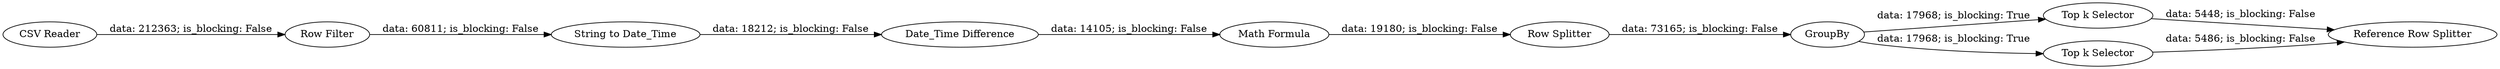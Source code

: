 digraph {
	"7020358809437047282_11" [label="Reference Row Splitter"]
	"7020358809437047282_8" [label=GroupBy]
	"7020358809437047282_6" [label="Math Formula"]
	"7020358809437047282_1" [label="CSV Reader"]
	"7020358809437047282_4" [label="Date_Time Difference"]
	"7020358809437047282_7" [label="Row Splitter"]
	"7020358809437047282_9" [label="Top k Selector"]
	"7020358809437047282_3" [label="String to Date_Time"]
	"7020358809437047282_5" [label="Row Filter"]
	"7020358809437047282_10" [label="Top k Selector"]
	"7020358809437047282_10" -> "7020358809437047282_11" [label="data: 5486; is_blocking: False"]
	"7020358809437047282_8" -> "7020358809437047282_9" [label="data: 17968; is_blocking: True"]
	"7020358809437047282_3" -> "7020358809437047282_4" [label="data: 18212; is_blocking: False"]
	"7020358809437047282_7" -> "7020358809437047282_8" [label="data: 73165; is_blocking: False"]
	"7020358809437047282_4" -> "7020358809437047282_6" [label="data: 14105; is_blocking: False"]
	"7020358809437047282_9" -> "7020358809437047282_11" [label="data: 5448; is_blocking: False"]
	"7020358809437047282_8" -> "7020358809437047282_10" [label="data: 17968; is_blocking: True"]
	"7020358809437047282_1" -> "7020358809437047282_5" [label="data: 212363; is_blocking: False"]
	"7020358809437047282_5" -> "7020358809437047282_3" [label="data: 60811; is_blocking: False"]
	"7020358809437047282_6" -> "7020358809437047282_7" [label="data: 19180; is_blocking: False"]
	rankdir=LR
}
